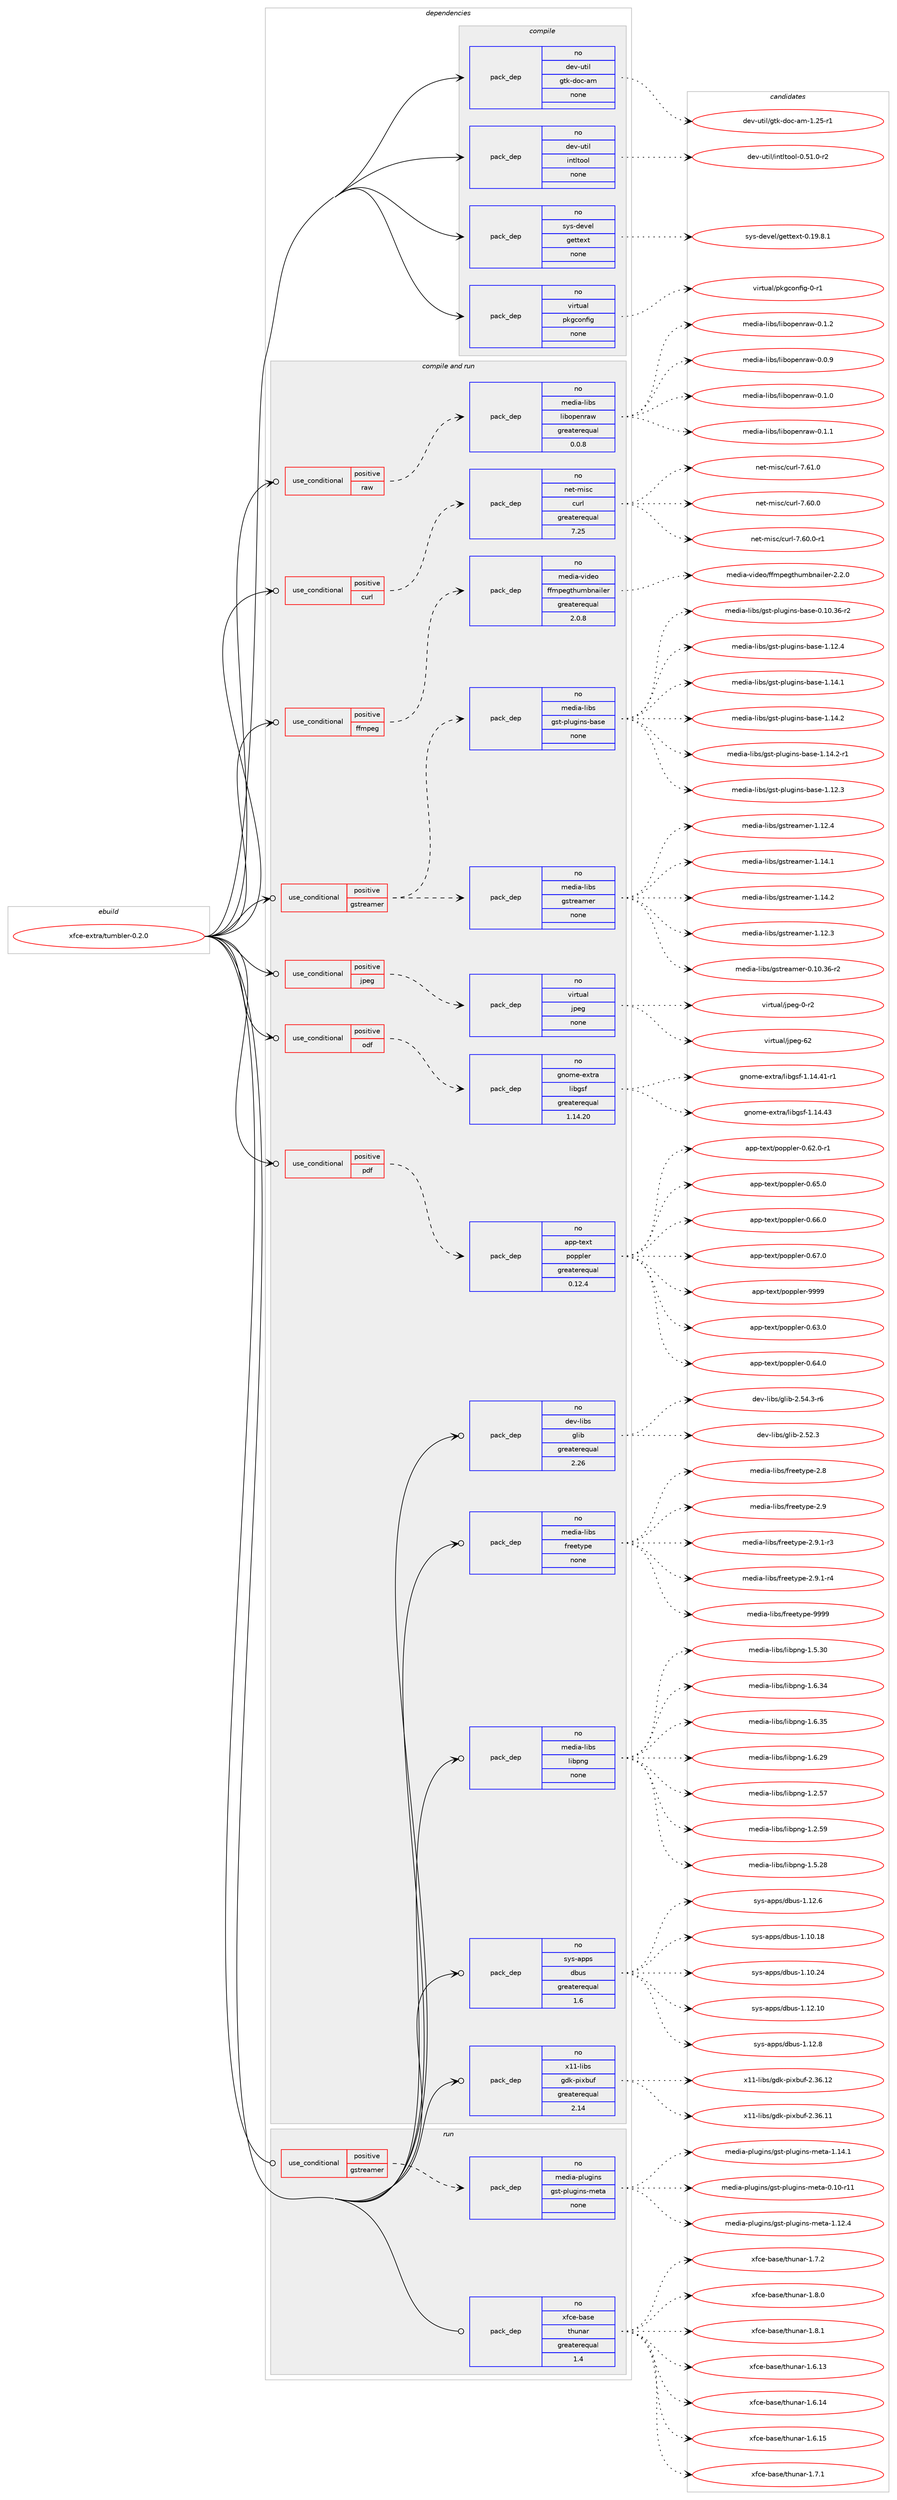 digraph prolog {

# *************
# Graph options
# *************

newrank=true;
concentrate=true;
compound=true;
graph [rankdir=LR,fontname=Helvetica,fontsize=10,ranksep=1.5];#, ranksep=2.5, nodesep=0.2];
edge  [arrowhead=vee];
node  [fontname=Helvetica,fontsize=10];

# **********
# The ebuild
# **********

subgraph cluster_leftcol {
color=gray;
rank=same;
label=<<i>ebuild</i>>;
id [label="xfce-extra/tumbler-0.2.0", color=red, width=4, href="../xfce-extra/tumbler-0.2.0.svg"];
}

# ****************
# The dependencies
# ****************

subgraph cluster_midcol {
color=gray;
label=<<i>dependencies</i>>;
subgraph cluster_compile {
fillcolor="#eeeeee";
style=filled;
label=<<i>compile</i>>;
subgraph pack1819 {
dependency2331 [label=<<TABLE BORDER="0" CELLBORDER="1" CELLSPACING="0" CELLPADDING="4" WIDTH="220"><TR><TD ROWSPAN="6" CELLPADDING="30">pack_dep</TD></TR><TR><TD WIDTH="110">no</TD></TR><TR><TD>dev-util</TD></TR><TR><TD>gtk-doc-am</TD></TR><TR><TD>none</TD></TR><TR><TD></TD></TR></TABLE>>, shape=none, color=blue];
}
id:e -> dependency2331:w [weight=20,style="solid",arrowhead="vee"];
subgraph pack1820 {
dependency2332 [label=<<TABLE BORDER="0" CELLBORDER="1" CELLSPACING="0" CELLPADDING="4" WIDTH="220"><TR><TD ROWSPAN="6" CELLPADDING="30">pack_dep</TD></TR><TR><TD WIDTH="110">no</TD></TR><TR><TD>dev-util</TD></TR><TR><TD>intltool</TD></TR><TR><TD>none</TD></TR><TR><TD></TD></TR></TABLE>>, shape=none, color=blue];
}
id:e -> dependency2332:w [weight=20,style="solid",arrowhead="vee"];
subgraph pack1821 {
dependency2333 [label=<<TABLE BORDER="0" CELLBORDER="1" CELLSPACING="0" CELLPADDING="4" WIDTH="220"><TR><TD ROWSPAN="6" CELLPADDING="30">pack_dep</TD></TR><TR><TD WIDTH="110">no</TD></TR><TR><TD>sys-devel</TD></TR><TR><TD>gettext</TD></TR><TR><TD>none</TD></TR><TR><TD></TD></TR></TABLE>>, shape=none, color=blue];
}
id:e -> dependency2333:w [weight=20,style="solid",arrowhead="vee"];
subgraph pack1822 {
dependency2334 [label=<<TABLE BORDER="0" CELLBORDER="1" CELLSPACING="0" CELLPADDING="4" WIDTH="220"><TR><TD ROWSPAN="6" CELLPADDING="30">pack_dep</TD></TR><TR><TD WIDTH="110">no</TD></TR><TR><TD>virtual</TD></TR><TR><TD>pkgconfig</TD></TR><TR><TD>none</TD></TR><TR><TD></TD></TR></TABLE>>, shape=none, color=blue];
}
id:e -> dependency2334:w [weight=20,style="solid",arrowhead="vee"];
}
subgraph cluster_compileandrun {
fillcolor="#eeeeee";
style=filled;
label=<<i>compile and run</i>>;
subgraph cond361 {
dependency2335 [label=<<TABLE BORDER="0" CELLBORDER="1" CELLSPACING="0" CELLPADDING="4"><TR><TD ROWSPAN="3" CELLPADDING="10">use_conditional</TD></TR><TR><TD>positive</TD></TR><TR><TD>curl</TD></TR></TABLE>>, shape=none, color=red];
subgraph pack1823 {
dependency2336 [label=<<TABLE BORDER="0" CELLBORDER="1" CELLSPACING="0" CELLPADDING="4" WIDTH="220"><TR><TD ROWSPAN="6" CELLPADDING="30">pack_dep</TD></TR><TR><TD WIDTH="110">no</TD></TR><TR><TD>net-misc</TD></TR><TR><TD>curl</TD></TR><TR><TD>greaterequal</TD></TR><TR><TD>7.25</TD></TR></TABLE>>, shape=none, color=blue];
}
dependency2335:e -> dependency2336:w [weight=20,style="dashed",arrowhead="vee"];
}
id:e -> dependency2335:w [weight=20,style="solid",arrowhead="odotvee"];
subgraph cond362 {
dependency2337 [label=<<TABLE BORDER="0" CELLBORDER="1" CELLSPACING="0" CELLPADDING="4"><TR><TD ROWSPAN="3" CELLPADDING="10">use_conditional</TD></TR><TR><TD>positive</TD></TR><TR><TD>ffmpeg</TD></TR></TABLE>>, shape=none, color=red];
subgraph pack1824 {
dependency2338 [label=<<TABLE BORDER="0" CELLBORDER="1" CELLSPACING="0" CELLPADDING="4" WIDTH="220"><TR><TD ROWSPAN="6" CELLPADDING="30">pack_dep</TD></TR><TR><TD WIDTH="110">no</TD></TR><TR><TD>media-video</TD></TR><TR><TD>ffmpegthumbnailer</TD></TR><TR><TD>greaterequal</TD></TR><TR><TD>2.0.8</TD></TR></TABLE>>, shape=none, color=blue];
}
dependency2337:e -> dependency2338:w [weight=20,style="dashed",arrowhead="vee"];
}
id:e -> dependency2337:w [weight=20,style="solid",arrowhead="odotvee"];
subgraph cond363 {
dependency2339 [label=<<TABLE BORDER="0" CELLBORDER="1" CELLSPACING="0" CELLPADDING="4"><TR><TD ROWSPAN="3" CELLPADDING="10">use_conditional</TD></TR><TR><TD>positive</TD></TR><TR><TD>gstreamer</TD></TR></TABLE>>, shape=none, color=red];
subgraph pack1825 {
dependency2340 [label=<<TABLE BORDER="0" CELLBORDER="1" CELLSPACING="0" CELLPADDING="4" WIDTH="220"><TR><TD ROWSPAN="6" CELLPADDING="30">pack_dep</TD></TR><TR><TD WIDTH="110">no</TD></TR><TR><TD>media-libs</TD></TR><TR><TD>gstreamer</TD></TR><TR><TD>none</TD></TR><TR><TD></TD></TR></TABLE>>, shape=none, color=blue];
}
dependency2339:e -> dependency2340:w [weight=20,style="dashed",arrowhead="vee"];
subgraph pack1826 {
dependency2341 [label=<<TABLE BORDER="0" CELLBORDER="1" CELLSPACING="0" CELLPADDING="4" WIDTH="220"><TR><TD ROWSPAN="6" CELLPADDING="30">pack_dep</TD></TR><TR><TD WIDTH="110">no</TD></TR><TR><TD>media-libs</TD></TR><TR><TD>gst-plugins-base</TD></TR><TR><TD>none</TD></TR><TR><TD></TD></TR></TABLE>>, shape=none, color=blue];
}
dependency2339:e -> dependency2341:w [weight=20,style="dashed",arrowhead="vee"];
}
id:e -> dependency2339:w [weight=20,style="solid",arrowhead="odotvee"];
subgraph cond364 {
dependency2342 [label=<<TABLE BORDER="0" CELLBORDER="1" CELLSPACING="0" CELLPADDING="4"><TR><TD ROWSPAN="3" CELLPADDING="10">use_conditional</TD></TR><TR><TD>positive</TD></TR><TR><TD>jpeg</TD></TR></TABLE>>, shape=none, color=red];
subgraph pack1827 {
dependency2343 [label=<<TABLE BORDER="0" CELLBORDER="1" CELLSPACING="0" CELLPADDING="4" WIDTH="220"><TR><TD ROWSPAN="6" CELLPADDING="30">pack_dep</TD></TR><TR><TD WIDTH="110">no</TD></TR><TR><TD>virtual</TD></TR><TR><TD>jpeg</TD></TR><TR><TD>none</TD></TR><TR><TD></TD></TR></TABLE>>, shape=none, color=blue];
}
dependency2342:e -> dependency2343:w [weight=20,style="dashed",arrowhead="vee"];
}
id:e -> dependency2342:w [weight=20,style="solid",arrowhead="odotvee"];
subgraph cond365 {
dependency2344 [label=<<TABLE BORDER="0" CELLBORDER="1" CELLSPACING="0" CELLPADDING="4"><TR><TD ROWSPAN="3" CELLPADDING="10">use_conditional</TD></TR><TR><TD>positive</TD></TR><TR><TD>odf</TD></TR></TABLE>>, shape=none, color=red];
subgraph pack1828 {
dependency2345 [label=<<TABLE BORDER="0" CELLBORDER="1" CELLSPACING="0" CELLPADDING="4" WIDTH="220"><TR><TD ROWSPAN="6" CELLPADDING="30">pack_dep</TD></TR><TR><TD WIDTH="110">no</TD></TR><TR><TD>gnome-extra</TD></TR><TR><TD>libgsf</TD></TR><TR><TD>greaterequal</TD></TR><TR><TD>1.14.20</TD></TR></TABLE>>, shape=none, color=blue];
}
dependency2344:e -> dependency2345:w [weight=20,style="dashed",arrowhead="vee"];
}
id:e -> dependency2344:w [weight=20,style="solid",arrowhead="odotvee"];
subgraph cond366 {
dependency2346 [label=<<TABLE BORDER="0" CELLBORDER="1" CELLSPACING="0" CELLPADDING="4"><TR><TD ROWSPAN="3" CELLPADDING="10">use_conditional</TD></TR><TR><TD>positive</TD></TR><TR><TD>pdf</TD></TR></TABLE>>, shape=none, color=red];
subgraph pack1829 {
dependency2347 [label=<<TABLE BORDER="0" CELLBORDER="1" CELLSPACING="0" CELLPADDING="4" WIDTH="220"><TR><TD ROWSPAN="6" CELLPADDING="30">pack_dep</TD></TR><TR><TD WIDTH="110">no</TD></TR><TR><TD>app-text</TD></TR><TR><TD>poppler</TD></TR><TR><TD>greaterequal</TD></TR><TR><TD>0.12.4</TD></TR></TABLE>>, shape=none, color=blue];
}
dependency2346:e -> dependency2347:w [weight=20,style="dashed",arrowhead="vee"];
}
id:e -> dependency2346:w [weight=20,style="solid",arrowhead="odotvee"];
subgraph cond367 {
dependency2348 [label=<<TABLE BORDER="0" CELLBORDER="1" CELLSPACING="0" CELLPADDING="4"><TR><TD ROWSPAN="3" CELLPADDING="10">use_conditional</TD></TR><TR><TD>positive</TD></TR><TR><TD>raw</TD></TR></TABLE>>, shape=none, color=red];
subgraph pack1830 {
dependency2349 [label=<<TABLE BORDER="0" CELLBORDER="1" CELLSPACING="0" CELLPADDING="4" WIDTH="220"><TR><TD ROWSPAN="6" CELLPADDING="30">pack_dep</TD></TR><TR><TD WIDTH="110">no</TD></TR><TR><TD>media-libs</TD></TR><TR><TD>libopenraw</TD></TR><TR><TD>greaterequal</TD></TR><TR><TD>0.0.8</TD></TR></TABLE>>, shape=none, color=blue];
}
dependency2348:e -> dependency2349:w [weight=20,style="dashed",arrowhead="vee"];
}
id:e -> dependency2348:w [weight=20,style="solid",arrowhead="odotvee"];
subgraph pack1831 {
dependency2350 [label=<<TABLE BORDER="0" CELLBORDER="1" CELLSPACING="0" CELLPADDING="4" WIDTH="220"><TR><TD ROWSPAN="6" CELLPADDING="30">pack_dep</TD></TR><TR><TD WIDTH="110">no</TD></TR><TR><TD>dev-libs</TD></TR><TR><TD>glib</TD></TR><TR><TD>greaterequal</TD></TR><TR><TD>2.26</TD></TR></TABLE>>, shape=none, color=blue];
}
id:e -> dependency2350:w [weight=20,style="solid",arrowhead="odotvee"];
subgraph pack1832 {
dependency2351 [label=<<TABLE BORDER="0" CELLBORDER="1" CELLSPACING="0" CELLPADDING="4" WIDTH="220"><TR><TD ROWSPAN="6" CELLPADDING="30">pack_dep</TD></TR><TR><TD WIDTH="110">no</TD></TR><TR><TD>media-libs</TD></TR><TR><TD>freetype</TD></TR><TR><TD>none</TD></TR><TR><TD></TD></TR></TABLE>>, shape=none, color=blue];
}
id:e -> dependency2351:w [weight=20,style="solid",arrowhead="odotvee"];
subgraph pack1833 {
dependency2352 [label=<<TABLE BORDER="0" CELLBORDER="1" CELLSPACING="0" CELLPADDING="4" WIDTH="220"><TR><TD ROWSPAN="6" CELLPADDING="30">pack_dep</TD></TR><TR><TD WIDTH="110">no</TD></TR><TR><TD>media-libs</TD></TR><TR><TD>libpng</TD></TR><TR><TD>none</TD></TR><TR><TD></TD></TR></TABLE>>, shape=none, color=blue];
}
id:e -> dependency2352:w [weight=20,style="solid",arrowhead="odotvee"];
subgraph pack1834 {
dependency2353 [label=<<TABLE BORDER="0" CELLBORDER="1" CELLSPACING="0" CELLPADDING="4" WIDTH="220"><TR><TD ROWSPAN="6" CELLPADDING="30">pack_dep</TD></TR><TR><TD WIDTH="110">no</TD></TR><TR><TD>sys-apps</TD></TR><TR><TD>dbus</TD></TR><TR><TD>greaterequal</TD></TR><TR><TD>1.6</TD></TR></TABLE>>, shape=none, color=blue];
}
id:e -> dependency2353:w [weight=20,style="solid",arrowhead="odotvee"];
subgraph pack1835 {
dependency2354 [label=<<TABLE BORDER="0" CELLBORDER="1" CELLSPACING="0" CELLPADDING="4" WIDTH="220"><TR><TD ROWSPAN="6" CELLPADDING="30">pack_dep</TD></TR><TR><TD WIDTH="110">no</TD></TR><TR><TD>x11-libs</TD></TR><TR><TD>gdk-pixbuf</TD></TR><TR><TD>greaterequal</TD></TR><TR><TD>2.14</TD></TR></TABLE>>, shape=none, color=blue];
}
id:e -> dependency2354:w [weight=20,style="solid",arrowhead="odotvee"];
}
subgraph cluster_run {
fillcolor="#eeeeee";
style=filled;
label=<<i>run</i>>;
subgraph cond368 {
dependency2355 [label=<<TABLE BORDER="0" CELLBORDER="1" CELLSPACING="0" CELLPADDING="4"><TR><TD ROWSPAN="3" CELLPADDING="10">use_conditional</TD></TR><TR><TD>positive</TD></TR><TR><TD>gstreamer</TD></TR></TABLE>>, shape=none, color=red];
subgraph pack1836 {
dependency2356 [label=<<TABLE BORDER="0" CELLBORDER="1" CELLSPACING="0" CELLPADDING="4" WIDTH="220"><TR><TD ROWSPAN="6" CELLPADDING="30">pack_dep</TD></TR><TR><TD WIDTH="110">no</TD></TR><TR><TD>media-plugins</TD></TR><TR><TD>gst-plugins-meta</TD></TR><TR><TD>none</TD></TR><TR><TD></TD></TR></TABLE>>, shape=none, color=blue];
}
dependency2355:e -> dependency2356:w [weight=20,style="dashed",arrowhead="vee"];
}
id:e -> dependency2355:w [weight=20,style="solid",arrowhead="odot"];
subgraph pack1837 {
dependency2357 [label=<<TABLE BORDER="0" CELLBORDER="1" CELLSPACING="0" CELLPADDING="4" WIDTH="220"><TR><TD ROWSPAN="6" CELLPADDING="30">pack_dep</TD></TR><TR><TD WIDTH="110">no</TD></TR><TR><TD>xfce-base</TD></TR><TR><TD>thunar</TD></TR><TR><TD>greaterequal</TD></TR><TR><TD>1.4</TD></TR></TABLE>>, shape=none, color=blue];
}
id:e -> dependency2357:w [weight=20,style="solid",arrowhead="odot"];
}
}

# **************
# The candidates
# **************

subgraph cluster_choices {
rank=same;
color=gray;
label=<<i>candidates</i>>;

subgraph choice1819 {
color=black;
nodesep=1;
choice10010111845117116105108471031161074510011199459710945494650534511449 [label="dev-util/gtk-doc-am-1.25-r1", color=red, width=4,href="../dev-util/gtk-doc-am-1.25-r1.svg"];
dependency2331:e -> choice10010111845117116105108471031161074510011199459710945494650534511449:w [style=dotted,weight="100"];
}
subgraph choice1820 {
color=black;
nodesep=1;
choice1001011184511711610510847105110116108116111111108454846534946484511450 [label="dev-util/intltool-0.51.0-r2", color=red, width=4,href="../dev-util/intltool-0.51.0-r2.svg"];
dependency2332:e -> choice1001011184511711610510847105110116108116111111108454846534946484511450:w [style=dotted,weight="100"];
}
subgraph choice1821 {
color=black;
nodesep=1;
choice1151211154510010111810110847103101116116101120116454846495746564649 [label="sys-devel/gettext-0.19.8.1", color=red, width=4,href="../sys-devel/gettext-0.19.8.1.svg"];
dependency2333:e -> choice1151211154510010111810110847103101116116101120116454846495746564649:w [style=dotted,weight="100"];
}
subgraph choice1822 {
color=black;
nodesep=1;
choice11810511411611797108471121071039911111010210510345484511449 [label="virtual/pkgconfig-0-r1", color=red, width=4,href="../virtual/pkgconfig-0-r1.svg"];
dependency2334:e -> choice11810511411611797108471121071039911111010210510345484511449:w [style=dotted,weight="100"];
}
subgraph choice1823 {
color=black;
nodesep=1;
choice1101011164510910511599479911711410845554654484648 [label="net-misc/curl-7.60.0", color=red, width=4,href="../net-misc/curl-7.60.0.svg"];
choice11010111645109105115994799117114108455546544846484511449 [label="net-misc/curl-7.60.0-r1", color=red, width=4,href="../net-misc/curl-7.60.0-r1.svg"];
choice1101011164510910511599479911711410845554654494648 [label="net-misc/curl-7.61.0", color=red, width=4,href="../net-misc/curl-7.61.0.svg"];
dependency2336:e -> choice1101011164510910511599479911711410845554654484648:w [style=dotted,weight="100"];
dependency2336:e -> choice11010111645109105115994799117114108455546544846484511449:w [style=dotted,weight="100"];
dependency2336:e -> choice1101011164510910511599479911711410845554654494648:w [style=dotted,weight="100"];
}
subgraph choice1824 {
color=black;
nodesep=1;
choice1091011001059745118105100101111471021021091121011031161041171099811097105108101114455046504648 [label="media-video/ffmpegthumbnailer-2.2.0", color=red, width=4,href="../media-video/ffmpegthumbnailer-2.2.0.svg"];
dependency2338:e -> choice1091011001059745118105100101111471021021091121011031161041171099811097105108101114455046504648:w [style=dotted,weight="100"];
}
subgraph choice1825 {
color=black;
nodesep=1;
choice109101100105974510810598115471031151161141019710910111445494649504651 [label="media-libs/gstreamer-1.12.3", color=red, width=4,href="../media-libs/gstreamer-1.12.3.svg"];
choice109101100105974510810598115471031151161141019710910111445484649484651544511450 [label="media-libs/gstreamer-0.10.36-r2", color=red, width=4,href="../media-libs/gstreamer-0.10.36-r2.svg"];
choice109101100105974510810598115471031151161141019710910111445494649504652 [label="media-libs/gstreamer-1.12.4", color=red, width=4,href="../media-libs/gstreamer-1.12.4.svg"];
choice109101100105974510810598115471031151161141019710910111445494649524649 [label="media-libs/gstreamer-1.14.1", color=red, width=4,href="../media-libs/gstreamer-1.14.1.svg"];
choice109101100105974510810598115471031151161141019710910111445494649524650 [label="media-libs/gstreamer-1.14.2", color=red, width=4,href="../media-libs/gstreamer-1.14.2.svg"];
dependency2340:e -> choice109101100105974510810598115471031151161141019710910111445494649504651:w [style=dotted,weight="100"];
dependency2340:e -> choice109101100105974510810598115471031151161141019710910111445484649484651544511450:w [style=dotted,weight="100"];
dependency2340:e -> choice109101100105974510810598115471031151161141019710910111445494649504652:w [style=dotted,weight="100"];
dependency2340:e -> choice109101100105974510810598115471031151161141019710910111445494649524649:w [style=dotted,weight="100"];
dependency2340:e -> choice109101100105974510810598115471031151161141019710910111445494649524650:w [style=dotted,weight="100"];
}
subgraph choice1826 {
color=black;
nodesep=1;
choice109101100105974510810598115471031151164511210811710310511011545989711510145494649504651 [label="media-libs/gst-plugins-base-1.12.3", color=red, width=4,href="../media-libs/gst-plugins-base-1.12.3.svg"];
choice109101100105974510810598115471031151164511210811710310511011545989711510145484649484651544511450 [label="media-libs/gst-plugins-base-0.10.36-r2", color=red, width=4,href="../media-libs/gst-plugins-base-0.10.36-r2.svg"];
choice109101100105974510810598115471031151164511210811710310511011545989711510145494649504652 [label="media-libs/gst-plugins-base-1.12.4", color=red, width=4,href="../media-libs/gst-plugins-base-1.12.4.svg"];
choice109101100105974510810598115471031151164511210811710310511011545989711510145494649524649 [label="media-libs/gst-plugins-base-1.14.1", color=red, width=4,href="../media-libs/gst-plugins-base-1.14.1.svg"];
choice109101100105974510810598115471031151164511210811710310511011545989711510145494649524650 [label="media-libs/gst-plugins-base-1.14.2", color=red, width=4,href="../media-libs/gst-plugins-base-1.14.2.svg"];
choice1091011001059745108105981154710311511645112108117103105110115459897115101454946495246504511449 [label="media-libs/gst-plugins-base-1.14.2-r1", color=red, width=4,href="../media-libs/gst-plugins-base-1.14.2-r1.svg"];
dependency2341:e -> choice109101100105974510810598115471031151164511210811710310511011545989711510145494649504651:w [style=dotted,weight="100"];
dependency2341:e -> choice109101100105974510810598115471031151164511210811710310511011545989711510145484649484651544511450:w [style=dotted,weight="100"];
dependency2341:e -> choice109101100105974510810598115471031151164511210811710310511011545989711510145494649504652:w [style=dotted,weight="100"];
dependency2341:e -> choice109101100105974510810598115471031151164511210811710310511011545989711510145494649524649:w [style=dotted,weight="100"];
dependency2341:e -> choice109101100105974510810598115471031151164511210811710310511011545989711510145494649524650:w [style=dotted,weight="100"];
dependency2341:e -> choice1091011001059745108105981154710311511645112108117103105110115459897115101454946495246504511449:w [style=dotted,weight="100"];
}
subgraph choice1827 {
color=black;
nodesep=1;
choice118105114116117971084710611210110345484511450 [label="virtual/jpeg-0-r2", color=red, width=4,href="../virtual/jpeg-0-r2.svg"];
choice1181051141161179710847106112101103455450 [label="virtual/jpeg-62", color=red, width=4,href="../virtual/jpeg-62.svg"];
dependency2343:e -> choice118105114116117971084710611210110345484511450:w [style=dotted,weight="100"];
dependency2343:e -> choice1181051141161179710847106112101103455450:w [style=dotted,weight="100"];
}
subgraph choice1828 {
color=black;
nodesep=1;
choice1031101111091014510112011611497471081059810311510245494649524652494511449 [label="gnome-extra/libgsf-1.14.41-r1", color=red, width=4,href="../gnome-extra/libgsf-1.14.41-r1.svg"];
choice103110111109101451011201161149747108105981031151024549464952465251 [label="gnome-extra/libgsf-1.14.43", color=red, width=4,href="../gnome-extra/libgsf-1.14.43.svg"];
dependency2345:e -> choice1031101111091014510112011611497471081059810311510245494649524652494511449:w [style=dotted,weight="100"];
dependency2345:e -> choice103110111109101451011201161149747108105981031151024549464952465251:w [style=dotted,weight="100"];
}
subgraph choice1829 {
color=black;
nodesep=1;
choice97112112451161011201164711211111211210810111445484654514648 [label="app-text/poppler-0.63.0", color=red, width=4,href="../app-text/poppler-0.63.0.svg"];
choice97112112451161011201164711211111211210810111445484654524648 [label="app-text/poppler-0.64.0", color=red, width=4,href="../app-text/poppler-0.64.0.svg"];
choice971121124511610112011647112111112112108101114454846545046484511449 [label="app-text/poppler-0.62.0-r1", color=red, width=4,href="../app-text/poppler-0.62.0-r1.svg"];
choice97112112451161011201164711211111211210810111445484654534648 [label="app-text/poppler-0.65.0", color=red, width=4,href="../app-text/poppler-0.65.0.svg"];
choice97112112451161011201164711211111211210810111445484654544648 [label="app-text/poppler-0.66.0", color=red, width=4,href="../app-text/poppler-0.66.0.svg"];
choice97112112451161011201164711211111211210810111445484654554648 [label="app-text/poppler-0.67.0", color=red, width=4,href="../app-text/poppler-0.67.0.svg"];
choice9711211245116101120116471121111121121081011144557575757 [label="app-text/poppler-9999", color=red, width=4,href="../app-text/poppler-9999.svg"];
dependency2347:e -> choice97112112451161011201164711211111211210810111445484654514648:w [style=dotted,weight="100"];
dependency2347:e -> choice97112112451161011201164711211111211210810111445484654524648:w [style=dotted,weight="100"];
dependency2347:e -> choice971121124511610112011647112111112112108101114454846545046484511449:w [style=dotted,weight="100"];
dependency2347:e -> choice97112112451161011201164711211111211210810111445484654534648:w [style=dotted,weight="100"];
dependency2347:e -> choice97112112451161011201164711211111211210810111445484654544648:w [style=dotted,weight="100"];
dependency2347:e -> choice97112112451161011201164711211111211210810111445484654554648:w [style=dotted,weight="100"];
dependency2347:e -> choice9711211245116101120116471121111121121081011144557575757:w [style=dotted,weight="100"];
}
subgraph choice1830 {
color=black;
nodesep=1;
choice109101100105974510810598115471081059811111210111011497119454846484657 [label="media-libs/libopenraw-0.0.9", color=red, width=4,href="../media-libs/libopenraw-0.0.9.svg"];
choice109101100105974510810598115471081059811111210111011497119454846494648 [label="media-libs/libopenraw-0.1.0", color=red, width=4,href="../media-libs/libopenraw-0.1.0.svg"];
choice109101100105974510810598115471081059811111210111011497119454846494649 [label="media-libs/libopenraw-0.1.1", color=red, width=4,href="../media-libs/libopenraw-0.1.1.svg"];
choice109101100105974510810598115471081059811111210111011497119454846494650 [label="media-libs/libopenraw-0.1.2", color=red, width=4,href="../media-libs/libopenraw-0.1.2.svg"];
dependency2349:e -> choice109101100105974510810598115471081059811111210111011497119454846484657:w [style=dotted,weight="100"];
dependency2349:e -> choice109101100105974510810598115471081059811111210111011497119454846494648:w [style=dotted,weight="100"];
dependency2349:e -> choice109101100105974510810598115471081059811111210111011497119454846494649:w [style=dotted,weight="100"];
dependency2349:e -> choice109101100105974510810598115471081059811111210111011497119454846494650:w [style=dotted,weight="100"];
}
subgraph choice1831 {
color=black;
nodesep=1;
choice1001011184510810598115471031081059845504653504651 [label="dev-libs/glib-2.52.3", color=red, width=4,href="../dev-libs/glib-2.52.3.svg"];
choice10010111845108105981154710310810598455046535246514511454 [label="dev-libs/glib-2.54.3-r6", color=red, width=4,href="../dev-libs/glib-2.54.3-r6.svg"];
dependency2350:e -> choice1001011184510810598115471031081059845504653504651:w [style=dotted,weight="100"];
dependency2350:e -> choice10010111845108105981154710310810598455046535246514511454:w [style=dotted,weight="100"];
}
subgraph choice1832 {
color=black;
nodesep=1;
choice1091011001059745108105981154710211410110111612111210145504656 [label="media-libs/freetype-2.8", color=red, width=4,href="../media-libs/freetype-2.8.svg"];
choice1091011001059745108105981154710211410110111612111210145504657 [label="media-libs/freetype-2.9", color=red, width=4,href="../media-libs/freetype-2.9.svg"];
choice109101100105974510810598115471021141011011161211121014550465746494511451 [label="media-libs/freetype-2.9.1-r3", color=red, width=4,href="../media-libs/freetype-2.9.1-r3.svg"];
choice109101100105974510810598115471021141011011161211121014550465746494511452 [label="media-libs/freetype-2.9.1-r4", color=red, width=4,href="../media-libs/freetype-2.9.1-r4.svg"];
choice109101100105974510810598115471021141011011161211121014557575757 [label="media-libs/freetype-9999", color=red, width=4,href="../media-libs/freetype-9999.svg"];
dependency2351:e -> choice1091011001059745108105981154710211410110111612111210145504656:w [style=dotted,weight="100"];
dependency2351:e -> choice1091011001059745108105981154710211410110111612111210145504657:w [style=dotted,weight="100"];
dependency2351:e -> choice109101100105974510810598115471021141011011161211121014550465746494511451:w [style=dotted,weight="100"];
dependency2351:e -> choice109101100105974510810598115471021141011011161211121014550465746494511452:w [style=dotted,weight="100"];
dependency2351:e -> choice109101100105974510810598115471021141011011161211121014557575757:w [style=dotted,weight="100"];
}
subgraph choice1833 {
color=black;
nodesep=1;
choice109101100105974510810598115471081059811211010345494654465057 [label="media-libs/libpng-1.6.29", color=red, width=4,href="../media-libs/libpng-1.6.29.svg"];
choice109101100105974510810598115471081059811211010345494650465355 [label="media-libs/libpng-1.2.57", color=red, width=4,href="../media-libs/libpng-1.2.57.svg"];
choice109101100105974510810598115471081059811211010345494650465357 [label="media-libs/libpng-1.2.59", color=red, width=4,href="../media-libs/libpng-1.2.59.svg"];
choice109101100105974510810598115471081059811211010345494653465056 [label="media-libs/libpng-1.5.28", color=red, width=4,href="../media-libs/libpng-1.5.28.svg"];
choice109101100105974510810598115471081059811211010345494653465148 [label="media-libs/libpng-1.5.30", color=red, width=4,href="../media-libs/libpng-1.5.30.svg"];
choice109101100105974510810598115471081059811211010345494654465152 [label="media-libs/libpng-1.6.34", color=red, width=4,href="../media-libs/libpng-1.6.34.svg"];
choice109101100105974510810598115471081059811211010345494654465153 [label="media-libs/libpng-1.6.35", color=red, width=4,href="../media-libs/libpng-1.6.35.svg"];
dependency2352:e -> choice109101100105974510810598115471081059811211010345494654465057:w [style=dotted,weight="100"];
dependency2352:e -> choice109101100105974510810598115471081059811211010345494650465355:w [style=dotted,weight="100"];
dependency2352:e -> choice109101100105974510810598115471081059811211010345494650465357:w [style=dotted,weight="100"];
dependency2352:e -> choice109101100105974510810598115471081059811211010345494653465056:w [style=dotted,weight="100"];
dependency2352:e -> choice109101100105974510810598115471081059811211010345494653465148:w [style=dotted,weight="100"];
dependency2352:e -> choice109101100105974510810598115471081059811211010345494654465152:w [style=dotted,weight="100"];
dependency2352:e -> choice109101100105974510810598115471081059811211010345494654465153:w [style=dotted,weight="100"];
}
subgraph choice1834 {
color=black;
nodesep=1;
choice1151211154597112112115471009811711545494649504654 [label="sys-apps/dbus-1.12.6", color=red, width=4,href="../sys-apps/dbus-1.12.6.svg"];
choice115121115459711211211547100981171154549464948464956 [label="sys-apps/dbus-1.10.18", color=red, width=4,href="../sys-apps/dbus-1.10.18.svg"];
choice115121115459711211211547100981171154549464948465052 [label="sys-apps/dbus-1.10.24", color=red, width=4,href="../sys-apps/dbus-1.10.24.svg"];
choice115121115459711211211547100981171154549464950464948 [label="sys-apps/dbus-1.12.10", color=red, width=4,href="../sys-apps/dbus-1.12.10.svg"];
choice1151211154597112112115471009811711545494649504656 [label="sys-apps/dbus-1.12.8", color=red, width=4,href="../sys-apps/dbus-1.12.8.svg"];
dependency2353:e -> choice1151211154597112112115471009811711545494649504654:w [style=dotted,weight="100"];
dependency2353:e -> choice115121115459711211211547100981171154549464948464956:w [style=dotted,weight="100"];
dependency2353:e -> choice115121115459711211211547100981171154549464948465052:w [style=dotted,weight="100"];
dependency2353:e -> choice115121115459711211211547100981171154549464950464948:w [style=dotted,weight="100"];
dependency2353:e -> choice1151211154597112112115471009811711545494649504656:w [style=dotted,weight="100"];
}
subgraph choice1835 {
color=black;
nodesep=1;
choice120494945108105981154710310010745112105120981171024550465154464949 [label="x11-libs/gdk-pixbuf-2.36.11", color=red, width=4,href="../x11-libs/gdk-pixbuf-2.36.11.svg"];
choice120494945108105981154710310010745112105120981171024550465154464950 [label="x11-libs/gdk-pixbuf-2.36.12", color=red, width=4,href="../x11-libs/gdk-pixbuf-2.36.12.svg"];
dependency2354:e -> choice120494945108105981154710310010745112105120981171024550465154464949:w [style=dotted,weight="100"];
dependency2354:e -> choice120494945108105981154710310010745112105120981171024550465154464950:w [style=dotted,weight="100"];
}
subgraph choice1836 {
color=black;
nodesep=1;
choice1091011001059745112108117103105110115471031151164511210811710310511011545109101116974548464948451144949 [label="media-plugins/gst-plugins-meta-0.10-r11", color=red, width=4,href="../media-plugins/gst-plugins-meta-0.10-r11.svg"];
choice10910110010597451121081171031051101154710311511645112108117103105110115451091011169745494649504652 [label="media-plugins/gst-plugins-meta-1.12.4", color=red, width=4,href="../media-plugins/gst-plugins-meta-1.12.4.svg"];
choice10910110010597451121081171031051101154710311511645112108117103105110115451091011169745494649524649 [label="media-plugins/gst-plugins-meta-1.14.1", color=red, width=4,href="../media-plugins/gst-plugins-meta-1.14.1.svg"];
dependency2356:e -> choice1091011001059745112108117103105110115471031151164511210811710310511011545109101116974548464948451144949:w [style=dotted,weight="100"];
dependency2356:e -> choice10910110010597451121081171031051101154710311511645112108117103105110115451091011169745494649504652:w [style=dotted,weight="100"];
dependency2356:e -> choice10910110010597451121081171031051101154710311511645112108117103105110115451091011169745494649524649:w [style=dotted,weight="100"];
}
subgraph choice1837 {
color=black;
nodesep=1;
choice12010299101459897115101471161041171109711445494654464951 [label="xfce-base/thunar-1.6.13", color=red, width=4,href="../xfce-base/thunar-1.6.13.svg"];
choice12010299101459897115101471161041171109711445494654464952 [label="xfce-base/thunar-1.6.14", color=red, width=4,href="../xfce-base/thunar-1.6.14.svg"];
choice12010299101459897115101471161041171109711445494654464953 [label="xfce-base/thunar-1.6.15", color=red, width=4,href="../xfce-base/thunar-1.6.15.svg"];
choice120102991014598971151014711610411711097114454946554649 [label="xfce-base/thunar-1.7.1", color=red, width=4,href="../xfce-base/thunar-1.7.1.svg"];
choice120102991014598971151014711610411711097114454946554650 [label="xfce-base/thunar-1.7.2", color=red, width=4,href="../xfce-base/thunar-1.7.2.svg"];
choice120102991014598971151014711610411711097114454946564648 [label="xfce-base/thunar-1.8.0", color=red, width=4,href="../xfce-base/thunar-1.8.0.svg"];
choice120102991014598971151014711610411711097114454946564649 [label="xfce-base/thunar-1.8.1", color=red, width=4,href="../xfce-base/thunar-1.8.1.svg"];
dependency2357:e -> choice12010299101459897115101471161041171109711445494654464951:w [style=dotted,weight="100"];
dependency2357:e -> choice12010299101459897115101471161041171109711445494654464952:w [style=dotted,weight="100"];
dependency2357:e -> choice12010299101459897115101471161041171109711445494654464953:w [style=dotted,weight="100"];
dependency2357:e -> choice120102991014598971151014711610411711097114454946554649:w [style=dotted,weight="100"];
dependency2357:e -> choice120102991014598971151014711610411711097114454946554650:w [style=dotted,weight="100"];
dependency2357:e -> choice120102991014598971151014711610411711097114454946564648:w [style=dotted,weight="100"];
dependency2357:e -> choice120102991014598971151014711610411711097114454946564649:w [style=dotted,weight="100"];
}
}

}
